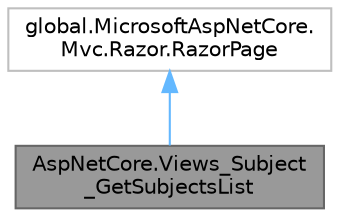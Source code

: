 digraph "AspNetCore.Views_Subject_GetSubjectsList"
{
 // LATEX_PDF_SIZE
  bgcolor="transparent";
  edge [fontname=Helvetica,fontsize=10,labelfontname=Helvetica,labelfontsize=10];
  node [fontname=Helvetica,fontsize=10,shape=box,height=0.2,width=0.4];
  Node1 [id="Node000001",label="AspNetCore.Views_Subject\l_GetSubjectsList",height=0.2,width=0.4,color="gray40", fillcolor="grey60", style="filled", fontcolor="black",tooltip=" "];
  Node2 -> Node1 [id="edge2_Node000001_Node000002",dir="back",color="steelblue1",style="solid",tooltip=" "];
  Node2 [id="Node000002",label="global.MicrosoftAspNetCore.\lMvc.Razor.RazorPage",height=0.2,width=0.4,color="grey75", fillcolor="white", style="filled",tooltip=" "];
}
